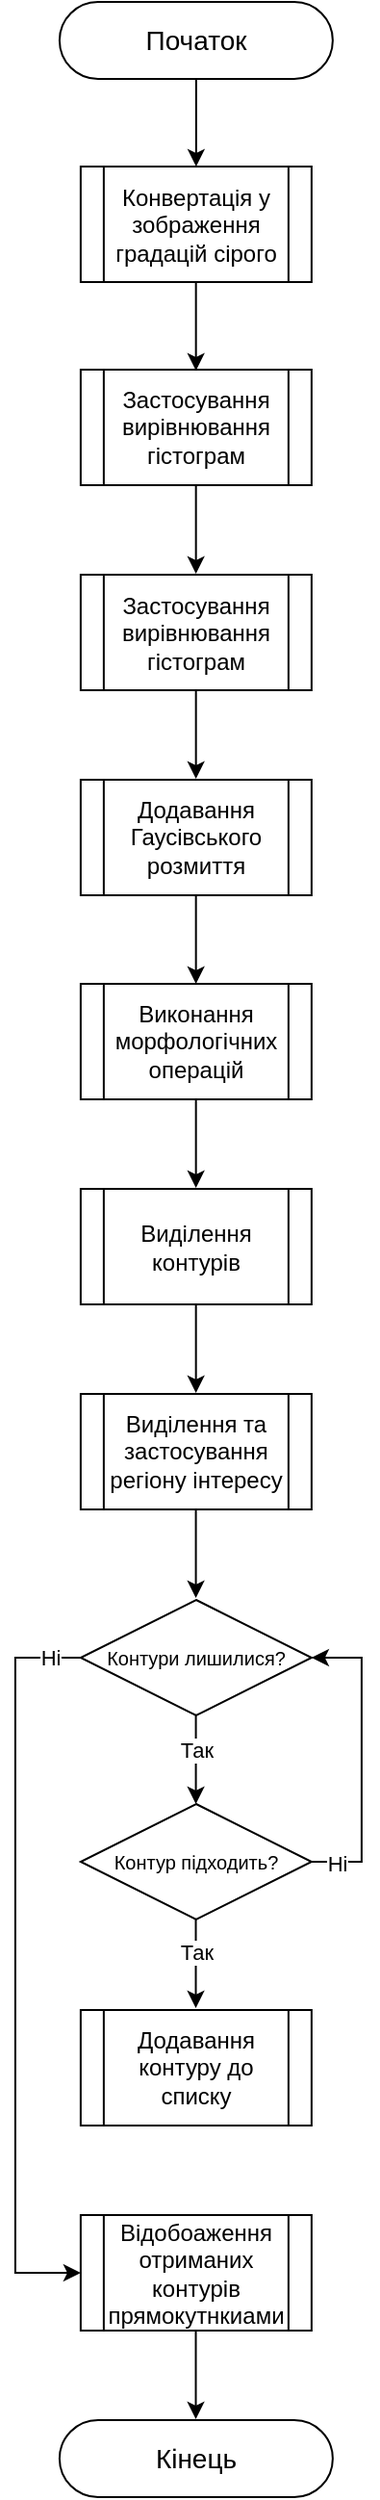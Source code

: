 <mxfile version="24.4.0" type="device">
  <diagram id="C5RBs43oDa-KdzZeNtuy" name="Page-1">
    <mxGraphModel dx="2665" dy="994" grid="1" gridSize="10" guides="1" tooltips="1" connect="1" arrows="1" fold="1" page="1" pageScale="1" pageWidth="827" pageHeight="1169" math="0" shadow="0">
      <root>
        <mxCell id="WIyWlLk6GJQsqaUBKTNV-0" />
        <mxCell id="WIyWlLk6GJQsqaUBKTNV-1" parent="WIyWlLk6GJQsqaUBKTNV-0" />
        <mxCell id="doYjt0I-bv-tzujPuIN1-176" style="edgeStyle=orthogonalEdgeStyle;rounded=0;orthogonalLoop=1;jettySize=auto;html=1;entryX=0.5;entryY=0;entryDx=0;entryDy=0;" parent="WIyWlLk6GJQsqaUBKTNV-1" source="doYjt0I-bv-tzujPuIN1-162" edge="1" target="5P4AQtrJ6tJbXIEikHf2-35">
          <mxGeometry relative="1" as="geometry">
            <mxPoint x="-410.06" y="83" as="targetPoint" />
          </mxGeometry>
        </mxCell>
        <mxCell id="doYjt0I-bv-tzujPuIN1-162" value="&lt;font style=&quot;font-size: 14px;&quot;&gt;Початок&lt;/font&gt;" style="rounded=1;whiteSpace=wrap;html=1;arcSize=50;" parent="WIyWlLk6GJQsqaUBKTNV-1" vertex="1">
          <mxGeometry x="-481.06" width="142" height="40" as="geometry" />
        </mxCell>
        <mxCell id="5P4AQtrJ6tJbXIEikHf2-35" value="Конвертація у зображення градацій сірого" style="shape=process;whiteSpace=wrap;html=1;backgroundOutline=1;" parent="WIyWlLk6GJQsqaUBKTNV-1" vertex="1">
          <mxGeometry x="-470.06" y="85.5" width="120" height="60" as="geometry" />
        </mxCell>
        <mxCell id="WnF827PyI-70W-nlXefg-0" value="Застосування вирівнювання гістограм" style="shape=process;whiteSpace=wrap;html=1;backgroundOutline=1;" vertex="1" parent="WIyWlLk6GJQsqaUBKTNV-1">
          <mxGeometry x="-470.06" y="191" width="120" height="60" as="geometry" />
        </mxCell>
        <mxCell id="WnF827PyI-70W-nlXefg-2" value="Застосування вирівнювання гістограм" style="shape=process;whiteSpace=wrap;html=1;backgroundOutline=1;" vertex="1" parent="WIyWlLk6GJQsqaUBKTNV-1">
          <mxGeometry x="-470.06" y="297.5" width="120" height="60" as="geometry" />
        </mxCell>
        <mxCell id="WnF827PyI-70W-nlXefg-3" style="edgeStyle=orthogonalEdgeStyle;rounded=0;orthogonalLoop=1;jettySize=auto;html=1;entryX=0.5;entryY=0;entryDx=0;entryDy=0;" edge="1" parent="WIyWlLk6GJQsqaUBKTNV-1">
          <mxGeometry relative="1" as="geometry">
            <mxPoint x="-410.16" y="191.5" as="targetPoint" />
            <mxPoint x="-410.16" y="145.5" as="sourcePoint" />
          </mxGeometry>
        </mxCell>
        <mxCell id="WnF827PyI-70W-nlXefg-4" style="edgeStyle=orthogonalEdgeStyle;rounded=0;orthogonalLoop=1;jettySize=auto;html=1;entryX=0.5;entryY=0;entryDx=0;entryDy=0;" edge="1" parent="WIyWlLk6GJQsqaUBKTNV-1">
          <mxGeometry relative="1" as="geometry">
            <mxPoint x="-410.16" y="297" as="targetPoint" />
            <mxPoint x="-410.16" y="251" as="sourcePoint" />
          </mxGeometry>
        </mxCell>
        <mxCell id="WnF827PyI-70W-nlXefg-5" value="Додавання Гаусівського розмиття" style="shape=process;whiteSpace=wrap;html=1;backgroundOutline=1;" vertex="1" parent="WIyWlLk6GJQsqaUBKTNV-1">
          <mxGeometry x="-470.06" y="404" width="120" height="60" as="geometry" />
        </mxCell>
        <mxCell id="WnF827PyI-70W-nlXefg-6" style="edgeStyle=orthogonalEdgeStyle;rounded=0;orthogonalLoop=1;jettySize=auto;html=1;entryX=0.5;entryY=0;entryDx=0;entryDy=0;" edge="1" parent="WIyWlLk6GJQsqaUBKTNV-1">
          <mxGeometry relative="1" as="geometry">
            <mxPoint x="-410.16" y="403.5" as="targetPoint" />
            <mxPoint x="-410.16" y="357.5" as="sourcePoint" />
          </mxGeometry>
        </mxCell>
        <mxCell id="WnF827PyI-70W-nlXefg-8" style="edgeStyle=orthogonalEdgeStyle;rounded=0;orthogonalLoop=1;jettySize=auto;html=1;entryX=0.5;entryY=0;entryDx=0;entryDy=0;" edge="1" parent="WIyWlLk6GJQsqaUBKTNV-1">
          <mxGeometry relative="1" as="geometry">
            <mxPoint x="-410.16" y="510" as="targetPoint" />
            <mxPoint x="-410.16" y="464" as="sourcePoint" />
          </mxGeometry>
        </mxCell>
        <mxCell id="WnF827PyI-70W-nlXefg-9" value="Виконання морфологічних операцій" style="shape=process;whiteSpace=wrap;html=1;backgroundOutline=1;" vertex="1" parent="WIyWlLk6GJQsqaUBKTNV-1">
          <mxGeometry x="-470.06" y="510" width="120" height="60" as="geometry" />
        </mxCell>
        <mxCell id="WnF827PyI-70W-nlXefg-11" value="Виділення контурів" style="shape=process;whiteSpace=wrap;html=1;backgroundOutline=1;" vertex="1" parent="WIyWlLk6GJQsqaUBKTNV-1">
          <mxGeometry x="-470.06" y="616.5" width="120" height="60" as="geometry" />
        </mxCell>
        <mxCell id="WnF827PyI-70W-nlXefg-12" style="edgeStyle=orthogonalEdgeStyle;rounded=0;orthogonalLoop=1;jettySize=auto;html=1;entryX=0.5;entryY=0;entryDx=0;entryDy=0;" edge="1" parent="WIyWlLk6GJQsqaUBKTNV-1">
          <mxGeometry relative="1" as="geometry">
            <mxPoint x="-410.16" y="616" as="targetPoint" />
            <mxPoint x="-410.16" y="570" as="sourcePoint" />
          </mxGeometry>
        </mxCell>
        <mxCell id="WnF827PyI-70W-nlXefg-13" value="Виділення та застосування регіону інтересу" style="shape=process;whiteSpace=wrap;html=1;backgroundOutline=1;" vertex="1" parent="WIyWlLk6GJQsqaUBKTNV-1">
          <mxGeometry x="-470.06" y="723" width="120" height="60" as="geometry" />
        </mxCell>
        <mxCell id="WnF827PyI-70W-nlXefg-14" style="edgeStyle=orthogonalEdgeStyle;rounded=0;orthogonalLoop=1;jettySize=auto;html=1;entryX=0.5;entryY=0;entryDx=0;entryDy=0;" edge="1" parent="WIyWlLk6GJQsqaUBKTNV-1">
          <mxGeometry relative="1" as="geometry">
            <mxPoint x="-410.16" y="722.5" as="targetPoint" />
            <mxPoint x="-410.16" y="676.5" as="sourcePoint" />
          </mxGeometry>
        </mxCell>
        <mxCell id="WnF827PyI-70W-nlXefg-46" style="edgeStyle=orthogonalEdgeStyle;rounded=0;orthogonalLoop=1;jettySize=auto;html=1;entryX=0;entryY=0.5;entryDx=0;entryDy=0;" edge="1" parent="WIyWlLk6GJQsqaUBKTNV-1" source="WnF827PyI-70W-nlXefg-17" target="WnF827PyI-70W-nlXefg-36">
          <mxGeometry relative="1" as="geometry">
            <Array as="points">
              <mxPoint x="-504.06" y="860" />
              <mxPoint x="-504.06" y="1180" />
            </Array>
          </mxGeometry>
        </mxCell>
        <mxCell id="WnF827PyI-70W-nlXefg-47" value="Ні" style="edgeLabel;html=1;align=center;verticalAlign=middle;resizable=0;points=[];" vertex="1" connectable="0" parent="WnF827PyI-70W-nlXefg-46">
          <mxGeometry x="-0.914" relative="1" as="geometry">
            <mxPoint as="offset" />
          </mxGeometry>
        </mxCell>
        <mxCell id="WnF827PyI-70W-nlXefg-17" value="&lt;font style=&quot;font-size: 10px;&quot;&gt;Контури лишилися?&lt;/font&gt;" style="rhombus;whiteSpace=wrap;html=1;" vertex="1" parent="WIyWlLk6GJQsqaUBKTNV-1">
          <mxGeometry x="-470.06" y="830" width="120" height="60" as="geometry" />
        </mxCell>
        <mxCell id="WnF827PyI-70W-nlXefg-41" style="edgeStyle=orthogonalEdgeStyle;rounded=0;orthogonalLoop=1;jettySize=auto;html=1;entryX=1;entryY=0.5;entryDx=0;entryDy=0;" edge="1" parent="WIyWlLk6GJQsqaUBKTNV-1" source="WnF827PyI-70W-nlXefg-22" target="WnF827PyI-70W-nlXefg-17">
          <mxGeometry relative="1" as="geometry">
            <Array as="points">
              <mxPoint x="-324.06" y="966" />
              <mxPoint x="-324.06" y="860" />
            </Array>
          </mxGeometry>
        </mxCell>
        <mxCell id="WnF827PyI-70W-nlXefg-44" value="Ні" style="edgeLabel;html=1;align=center;verticalAlign=middle;resizable=0;points=[];" vertex="1" connectable="0" parent="WnF827PyI-70W-nlXefg-41">
          <mxGeometry x="-0.841" y="-1" relative="1" as="geometry">
            <mxPoint as="offset" />
          </mxGeometry>
        </mxCell>
        <mxCell id="WnF827PyI-70W-nlXefg-22" value="&lt;span style=&quot;font-size: 10px;&quot;&gt;Контур підходить?&lt;/span&gt;" style="rhombus;whiteSpace=wrap;html=1;" vertex="1" parent="WIyWlLk6GJQsqaUBKTNV-1">
          <mxGeometry x="-470.06" y="936" width="120" height="60" as="geometry" />
        </mxCell>
        <mxCell id="WnF827PyI-70W-nlXefg-25" style="edgeStyle=orthogonalEdgeStyle;rounded=0;orthogonalLoop=1;jettySize=auto;html=1;entryX=0.5;entryY=0;entryDx=0;entryDy=0;" edge="1" parent="WIyWlLk6GJQsqaUBKTNV-1">
          <mxGeometry relative="1" as="geometry">
            <mxPoint x="-410.2" y="829" as="targetPoint" />
            <mxPoint x="-410.2" y="783" as="sourcePoint" />
          </mxGeometry>
        </mxCell>
        <mxCell id="WnF827PyI-70W-nlXefg-26" style="edgeStyle=orthogonalEdgeStyle;rounded=0;orthogonalLoop=1;jettySize=auto;html=1;entryX=0.5;entryY=0;entryDx=0;entryDy=0;" edge="1" parent="WIyWlLk6GJQsqaUBKTNV-1">
          <mxGeometry relative="1" as="geometry">
            <mxPoint x="-410.2" y="936" as="targetPoint" />
            <mxPoint x="-410.2" y="890" as="sourcePoint" />
          </mxGeometry>
        </mxCell>
        <mxCell id="WnF827PyI-70W-nlXefg-45" value="Так" style="edgeLabel;html=1;align=center;verticalAlign=middle;resizable=0;points=[];" vertex="1" connectable="0" parent="WnF827PyI-70W-nlXefg-26">
          <mxGeometry x="-0.249" relative="1" as="geometry">
            <mxPoint as="offset" />
          </mxGeometry>
        </mxCell>
        <mxCell id="WnF827PyI-70W-nlXefg-28" style="edgeStyle=orthogonalEdgeStyle;rounded=0;orthogonalLoop=1;jettySize=auto;html=1;entryX=0.5;entryY=0;entryDx=0;entryDy=0;" edge="1" parent="WIyWlLk6GJQsqaUBKTNV-1">
          <mxGeometry relative="1" as="geometry">
            <mxPoint x="-410.23" y="1042" as="targetPoint" />
            <mxPoint x="-410.23" y="996" as="sourcePoint" />
          </mxGeometry>
        </mxCell>
        <mxCell id="WnF827PyI-70W-nlXefg-29" value="Так" style="edgeLabel;html=1;align=center;verticalAlign=middle;resizable=0;points=[];" vertex="1" connectable="0" parent="WnF827PyI-70W-nlXefg-28">
          <mxGeometry x="-0.29" relative="1" as="geometry">
            <mxPoint as="offset" />
          </mxGeometry>
        </mxCell>
        <mxCell id="WnF827PyI-70W-nlXefg-30" value="Додавання контуру до списку" style="shape=process;whiteSpace=wrap;html=1;backgroundOutline=1;" vertex="1" parent="WIyWlLk6GJQsqaUBKTNV-1">
          <mxGeometry x="-470.06" y="1043" width="120" height="60" as="geometry" />
        </mxCell>
        <mxCell id="WnF827PyI-70W-nlXefg-36" value="Відобоаження отриманих контурів прямокутнкиами" style="shape=process;whiteSpace=wrap;html=1;backgroundOutline=1;" vertex="1" parent="WIyWlLk6GJQsqaUBKTNV-1">
          <mxGeometry x="-470.06" y="1149.5" width="120" height="60" as="geometry" />
        </mxCell>
        <mxCell id="WnF827PyI-70W-nlXefg-38" value="&lt;font style=&quot;font-size: 14px;&quot;&gt;Кінець&lt;/font&gt;" style="rounded=1;whiteSpace=wrap;html=1;arcSize=50;" vertex="1" parent="WIyWlLk6GJQsqaUBKTNV-1">
          <mxGeometry x="-481.06" y="1256" width="142" height="40" as="geometry" />
        </mxCell>
        <mxCell id="WnF827PyI-70W-nlXefg-39" style="edgeStyle=orthogonalEdgeStyle;rounded=0;orthogonalLoop=1;jettySize=auto;html=1;entryX=0.5;entryY=0;entryDx=0;entryDy=0;" edge="1" parent="WIyWlLk6GJQsqaUBKTNV-1">
          <mxGeometry relative="1" as="geometry">
            <mxPoint x="-410.23" y="1255.5" as="targetPoint" />
            <mxPoint x="-410.23" y="1209.5" as="sourcePoint" />
          </mxGeometry>
        </mxCell>
      </root>
    </mxGraphModel>
  </diagram>
</mxfile>
